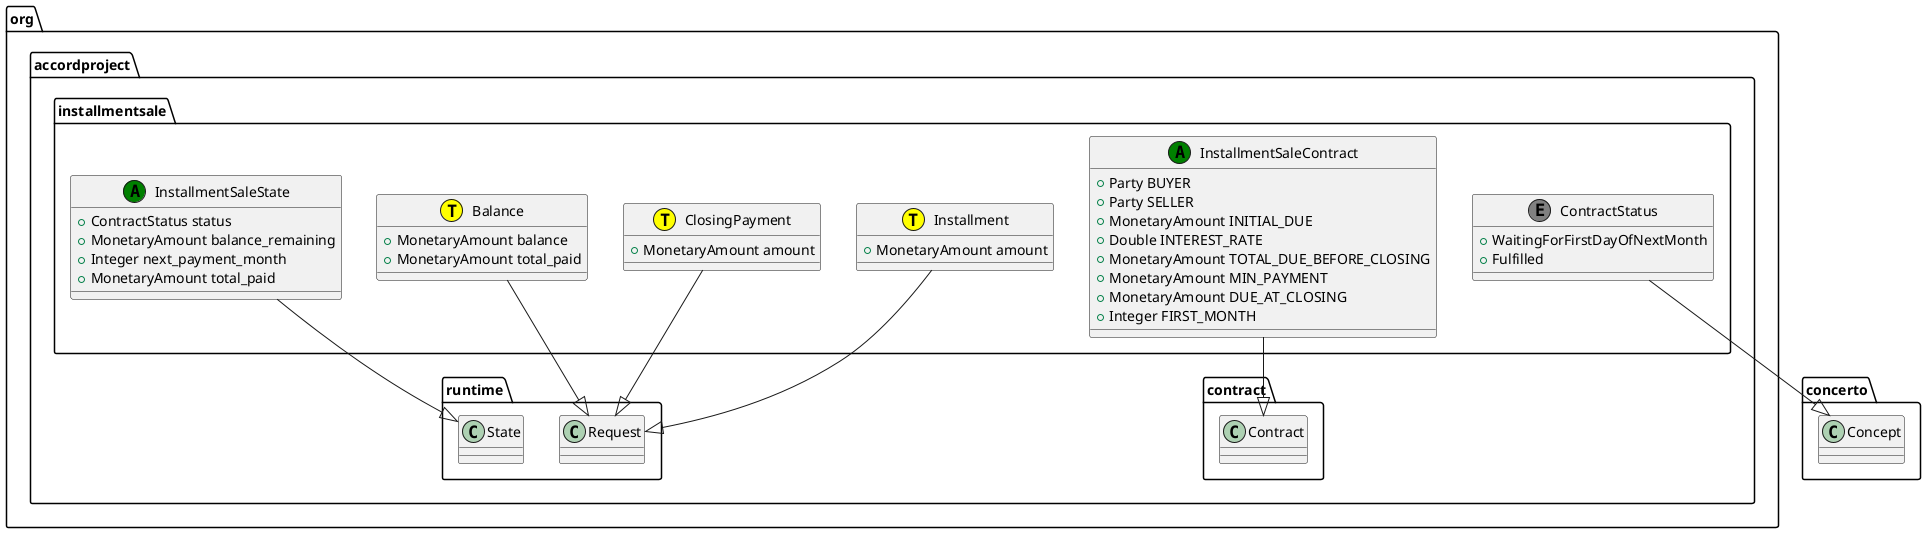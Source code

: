 @startuml
class org.accordproject.installmentsale.Installment << (T,yellow) >> {
   + MonetaryAmount amount
}
org.accordproject.installmentsale.Installment --|> org.accordproject.runtime.Request
class org.accordproject.installmentsale.ClosingPayment << (T,yellow) >> {
   + MonetaryAmount amount
}
org.accordproject.installmentsale.ClosingPayment --|> org.accordproject.runtime.Request
class org.accordproject.installmentsale.Balance << (T,yellow) >> {
   + MonetaryAmount balance
   + MonetaryAmount total_paid
}
org.accordproject.installmentsale.Balance --|> org.accordproject.runtime.Request
class org.accordproject.installmentsale.ContractStatus << (E,grey) >> {
   + WaitingForFirstDayOfNextMonth
   + Fulfilled
}
org.accordproject.installmentsale.ContractStatus --|> concerto.Concept
class org.accordproject.installmentsale.InstallmentSaleState << (A,green) >> {
   + ContractStatus status
   + MonetaryAmount balance_remaining
   + Integer next_payment_month
   + MonetaryAmount total_paid
}
org.accordproject.installmentsale.InstallmentSaleState --|> org.accordproject.runtime.State
class org.accordproject.installmentsale.InstallmentSaleContract << (A,green) >> {
   + Party BUYER
   + Party SELLER
   + MonetaryAmount INITIAL_DUE
   + Double INTEREST_RATE
   + MonetaryAmount TOTAL_DUE_BEFORE_CLOSING
   + MonetaryAmount MIN_PAYMENT
   + MonetaryAmount DUE_AT_CLOSING
   + Integer FIRST_MONTH
}
org.accordproject.installmentsale.InstallmentSaleContract --|> org.accordproject.contract.Contract
@enduml
